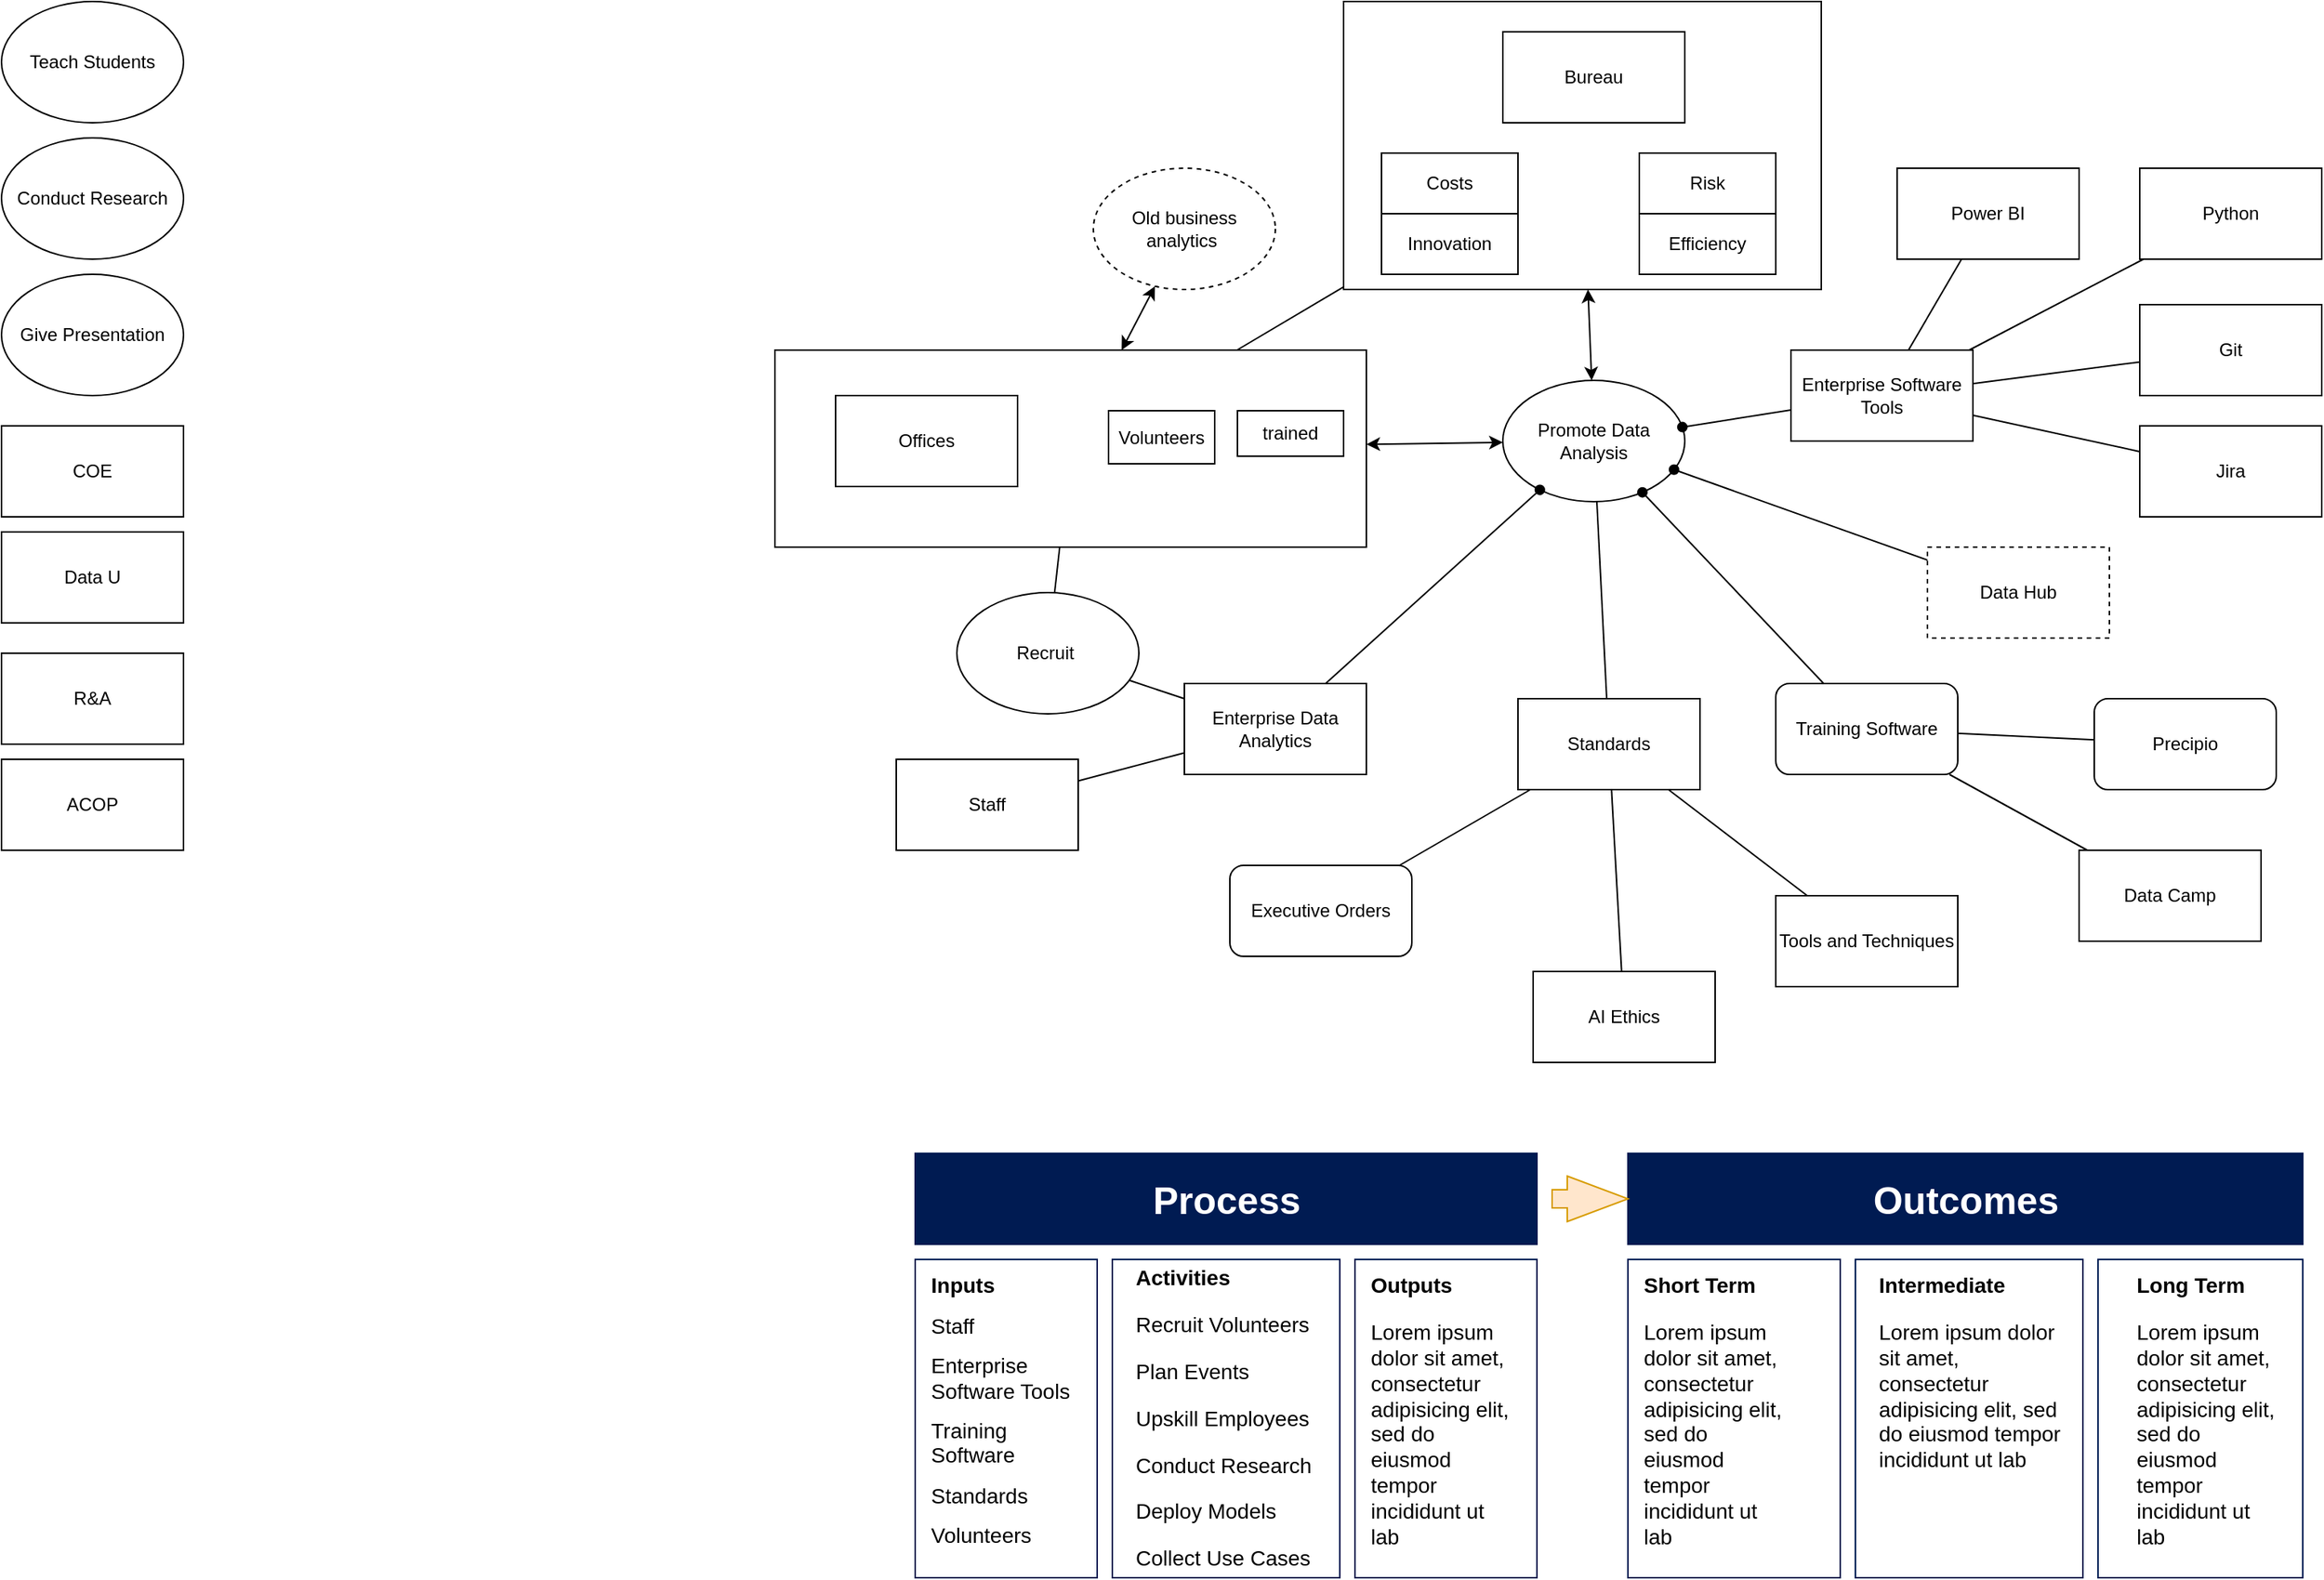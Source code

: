 <mxfile version="20.3.0" type="device"><diagram id="9DhzzYOcivdcySFd0uBv" name="Page-1"><mxGraphModel dx="1422" dy="865" grid="1" gridSize="10" guides="1" tooltips="1" connect="1" arrows="1" fold="1" page="1" pageScale="1" pageWidth="850" pageHeight="1100" math="0" shadow="0"><root><mxCell id="0"/><mxCell id="1" parent="0"/><mxCell id="KbceYVjmG5TU-SaXMYSf-27" value="" style="rounded=0;whiteSpace=wrap;html=1;" vertex="1" parent="1"><mxGeometry x="560" y="450" width="390" height="130" as="geometry"/></mxCell><mxCell id="KbceYVjmG5TU-SaXMYSf-11" value="" style="rounded=0;whiteSpace=wrap;html=1;" vertex="1" parent="1"><mxGeometry x="935" y="220" width="315" height="190" as="geometry"/></mxCell><mxCell id="KbceYVjmG5TU-SaXMYSf-1" value="Data U" style="rounded=0;whiteSpace=wrap;html=1;" vertex="1" parent="1"><mxGeometry x="50" y="570" width="120" height="60" as="geometry"/></mxCell><mxCell id="KbceYVjmG5TU-SaXMYSf-2" value="ACOP" style="rounded=0;whiteSpace=wrap;html=1;" vertex="1" parent="1"><mxGeometry x="50" y="720" width="120" height="60" as="geometry"/></mxCell><mxCell id="KbceYVjmG5TU-SaXMYSf-3" value="COE" style="rounded=0;whiteSpace=wrap;html=1;" vertex="1" parent="1"><mxGeometry x="50" y="500" width="120" height="60" as="geometry"/></mxCell><mxCell id="KbceYVjmG5TU-SaXMYSf-4" value="R&amp;amp;A" style="rounded=0;whiteSpace=wrap;html=1;" vertex="1" parent="1"><mxGeometry x="50" y="650" width="120" height="60" as="geometry"/></mxCell><mxCell id="KbceYVjmG5TU-SaXMYSf-5" value="Conduct Research" style="ellipse;whiteSpace=wrap;html=1;" vertex="1" parent="1"><mxGeometry x="50" y="310" width="120" height="80" as="geometry"/></mxCell><mxCell id="KbceYVjmG5TU-SaXMYSf-6" value="Teach Students" style="ellipse;whiteSpace=wrap;html=1;" vertex="1" parent="1"><mxGeometry x="50" y="220" width="120" height="80" as="geometry"/></mxCell><mxCell id="KbceYVjmG5TU-SaXMYSf-7" value="Give Presentation" style="ellipse;whiteSpace=wrap;html=1;" vertex="1" parent="1"><mxGeometry x="50" y="400" width="120" height="80" as="geometry"/></mxCell><mxCell id="KbceYVjmG5TU-SaXMYSf-8" value="Promote Data Analysis" style="ellipse;whiteSpace=wrap;html=1;" vertex="1" parent="1"><mxGeometry x="1040" y="470" width="120" height="80" as="geometry"/></mxCell><mxCell id="KbceYVjmG5TU-SaXMYSf-9" value="Enterprise Data Analytics" style="rounded=0;whiteSpace=wrap;html=1;" vertex="1" parent="1"><mxGeometry x="830" y="670" width="120" height="60" as="geometry"/></mxCell><mxCell id="KbceYVjmG5TU-SaXMYSf-10" value="Bureau" style="rounded=0;whiteSpace=wrap;html=1;" vertex="1" parent="1"><mxGeometry x="1040" y="240" width="120" height="60" as="geometry"/></mxCell><mxCell id="KbceYVjmG5TU-SaXMYSf-12" value="Costs" style="rounded=0;whiteSpace=wrap;html=1;" vertex="1" parent="1"><mxGeometry x="960" y="320" width="90" height="40" as="geometry"/></mxCell><mxCell id="KbceYVjmG5TU-SaXMYSf-13" value="Innovation" style="rounded=0;whiteSpace=wrap;html=1;" vertex="1" parent="1"><mxGeometry x="960" y="360" width="90" height="40" as="geometry"/></mxCell><mxCell id="KbceYVjmG5TU-SaXMYSf-14" value="" style="endArrow=classic;startArrow=classic;html=1;rounded=0;" edge="1" parent="1" source="KbceYVjmG5TU-SaXMYSf-8" target="KbceYVjmG5TU-SaXMYSf-11"><mxGeometry width="50" height="50" relative="1" as="geometry"><mxPoint x="950" y="520" as="sourcePoint"/><mxPoint x="1000" y="470" as="targetPoint"/></mxGeometry></mxCell><mxCell id="KbceYVjmG5TU-SaXMYSf-15" value="" style="endArrow=oval;html=1;rounded=0;endFill=1;" edge="1" parent="1" source="KbceYVjmG5TU-SaXMYSf-9" target="KbceYVjmG5TU-SaXMYSf-8"><mxGeometry width="50" height="50" relative="1" as="geometry"><mxPoint x="900" y="600" as="sourcePoint"/><mxPoint x="950" y="550" as="targetPoint"/></mxGeometry></mxCell><mxCell id="KbceYVjmG5TU-SaXMYSf-16" value="Data Hub" style="rounded=0;whiteSpace=wrap;html=1;dashed=1;" vertex="1" parent="1"><mxGeometry x="1320" y="580" width="120" height="60" as="geometry"/></mxCell><mxCell id="KbceYVjmG5TU-SaXMYSf-17" value="" style="endArrow=oval;html=1;rounded=0;endFill=1;" edge="1" parent="1" source="KbceYVjmG5TU-SaXMYSf-16" target="KbceYVjmG5TU-SaXMYSf-8"><mxGeometry width="50" height="50" relative="1" as="geometry"><mxPoint x="740" y="420" as="sourcePoint"/><mxPoint x="790" y="370" as="targetPoint"/></mxGeometry></mxCell><mxCell id="KbceYVjmG5TU-SaXMYSf-18" value="Offices" style="rounded=0;whiteSpace=wrap;html=1;" vertex="1" parent="1"><mxGeometry x="600" y="480" width="120" height="60" as="geometry"/></mxCell><mxCell id="KbceYVjmG5TU-SaXMYSf-19" value="" style="endArrow=none;html=1;rounded=0;" edge="1" parent="1" source="KbceYVjmG5TU-SaXMYSf-27" target="KbceYVjmG5TU-SaXMYSf-11"><mxGeometry width="50" height="50" relative="1" as="geometry"><mxPoint x="870" y="440" as="sourcePoint"/><mxPoint x="920" y="390" as="targetPoint"/></mxGeometry></mxCell><mxCell id="KbceYVjmG5TU-SaXMYSf-21" value="Standards" style="rounded=0;whiteSpace=wrap;html=1;" vertex="1" parent="1"><mxGeometry x="1050" y="680" width="120" height="60" as="geometry"/></mxCell><mxCell id="KbceYVjmG5TU-SaXMYSf-22" value="" style="endArrow=none;html=1;rounded=0;" edge="1" parent="1" source="KbceYVjmG5TU-SaXMYSf-8" target="KbceYVjmG5TU-SaXMYSf-21"><mxGeometry width="50" height="50" relative="1" as="geometry"><mxPoint x="870" y="440" as="sourcePoint"/><mxPoint x="920" y="390" as="targetPoint"/></mxGeometry></mxCell><mxCell id="KbceYVjmG5TU-SaXMYSf-23" value="Training Software" style="rounded=1;whiteSpace=wrap;html=1;" vertex="1" parent="1"><mxGeometry x="1220" y="670" width="120" height="60" as="geometry"/></mxCell><mxCell id="KbceYVjmG5TU-SaXMYSf-24" value="Executive Orders" style="rounded=1;whiteSpace=wrap;html=1;" vertex="1" parent="1"><mxGeometry x="860" y="790" width="120" height="60" as="geometry"/></mxCell><mxCell id="KbceYVjmG5TU-SaXMYSf-25" value="" style="endArrow=oval;html=1;rounded=0;endFill=1;" edge="1" parent="1" source="KbceYVjmG5TU-SaXMYSf-23" target="KbceYVjmG5TU-SaXMYSf-8"><mxGeometry width="50" height="50" relative="1" as="geometry"><mxPoint x="870" y="440" as="sourcePoint"/><mxPoint x="920" y="390" as="targetPoint"/></mxGeometry></mxCell><mxCell id="KbceYVjmG5TU-SaXMYSf-26" value="" style="endArrow=none;html=1;rounded=0;startArrow=none;startFill=0;" edge="1" parent="1" source="KbceYVjmG5TU-SaXMYSf-21" target="KbceYVjmG5TU-SaXMYSf-24"><mxGeometry width="50" height="50" relative="1" as="geometry"><mxPoint x="870" y="440" as="sourcePoint"/><mxPoint x="920" y="390" as="targetPoint"/></mxGeometry></mxCell><mxCell id="KbceYVjmG5TU-SaXMYSf-28" value="trained" style="rounded=0;whiteSpace=wrap;html=1;" vertex="1" parent="1"><mxGeometry x="865" y="490" width="70" height="30" as="geometry"/></mxCell><mxCell id="KbceYVjmG5TU-SaXMYSf-30" value="" style="endArrow=classic;startArrow=classic;html=1;rounded=0;" edge="1" parent="1" source="KbceYVjmG5TU-SaXMYSf-27" target="KbceYVjmG5TU-SaXMYSf-8"><mxGeometry width="50" height="50" relative="1" as="geometry"><mxPoint x="870" y="440" as="sourcePoint"/><mxPoint x="920" y="390" as="targetPoint"/></mxGeometry></mxCell><mxCell id="KbceYVjmG5TU-SaXMYSf-33" value="Risk" style="rounded=0;whiteSpace=wrap;html=1;" vertex="1" parent="1"><mxGeometry x="1130" y="320" width="90" height="40" as="geometry"/></mxCell><mxCell id="KbceYVjmG5TU-SaXMYSf-34" value="Efficiency" style="rounded=0;whiteSpace=wrap;html=1;" vertex="1" parent="1"><mxGeometry x="1130" y="360" width="90" height="40" as="geometry"/></mxCell><mxCell id="KbceYVjmG5TU-SaXMYSf-35" value="Old business analytics&amp;nbsp;" style="ellipse;whiteSpace=wrap;html=1;dashed=1;" vertex="1" parent="1"><mxGeometry x="770" y="330" width="120" height="80" as="geometry"/></mxCell><mxCell id="KbceYVjmG5TU-SaXMYSf-36" value="" style="endArrow=classic;startArrow=classic;html=1;rounded=0;" edge="1" parent="1" source="KbceYVjmG5TU-SaXMYSf-35" target="KbceYVjmG5TU-SaXMYSf-27"><mxGeometry width="50" height="50" relative="1" as="geometry"><mxPoint x="1070" y="630" as="sourcePoint"/><mxPoint x="1120" y="580" as="targetPoint"/></mxGeometry></mxCell><mxCell id="KbceYVjmG5TU-SaXMYSf-37" value="Jira" style="rounded=0;whiteSpace=wrap;html=1;" vertex="1" parent="1"><mxGeometry x="1460" y="500" width="120" height="60" as="geometry"/></mxCell><mxCell id="KbceYVjmG5TU-SaXMYSf-39" value="AI Ethics" style="rounded=0;whiteSpace=wrap;html=1;" vertex="1" parent="1"><mxGeometry x="1060" y="860" width="120" height="60" as="geometry"/></mxCell><mxCell id="KbceYVjmG5TU-SaXMYSf-41" value="Tools and Techniques" style="rounded=0;whiteSpace=wrap;html=1;" vertex="1" parent="1"><mxGeometry x="1220" y="810" width="120" height="60" as="geometry"/></mxCell><mxCell id="KbceYVjmG5TU-SaXMYSf-42" value="" style="endArrow=none;html=1;rounded=0;" edge="1" parent="1" source="KbceYVjmG5TU-SaXMYSf-39" target="KbceYVjmG5TU-SaXMYSf-21"><mxGeometry width="50" height="50" relative="1" as="geometry"><mxPoint x="1100" y="590" as="sourcePoint"/><mxPoint x="1150" y="540" as="targetPoint"/></mxGeometry></mxCell><mxCell id="KbceYVjmG5TU-SaXMYSf-43" value="" style="endArrow=none;html=1;rounded=0;" edge="1" parent="1" source="KbceYVjmG5TU-SaXMYSf-41" target="KbceYVjmG5TU-SaXMYSf-21"><mxGeometry width="50" height="50" relative="1" as="geometry"><mxPoint x="1100" y="590" as="sourcePoint"/><mxPoint x="1150" y="540" as="targetPoint"/></mxGeometry></mxCell><mxCell id="KbceYVjmG5TU-SaXMYSf-44" value="Enterprise Software Tools" style="rounded=0;whiteSpace=wrap;html=1;" vertex="1" parent="1"><mxGeometry x="1230" y="450" width="120" height="60" as="geometry"/></mxCell><mxCell id="KbceYVjmG5TU-SaXMYSf-45" value="" style="endArrow=none;html=1;rounded=0;startArrow=oval;startFill=1;" edge="1" parent="1" source="KbceYVjmG5TU-SaXMYSf-8" target="KbceYVjmG5TU-SaXMYSf-44"><mxGeometry width="50" height="50" relative="1" as="geometry"><mxPoint x="1100" y="580" as="sourcePoint"/><mxPoint x="1150" y="530" as="targetPoint"/></mxGeometry></mxCell><mxCell id="KbceYVjmG5TU-SaXMYSf-46" value="Power BI" style="rounded=0;whiteSpace=wrap;html=1;" vertex="1" parent="1"><mxGeometry x="1300" y="330" width="120" height="60" as="geometry"/></mxCell><mxCell id="KbceYVjmG5TU-SaXMYSf-47" value="Python" style="rounded=0;whiteSpace=wrap;html=1;" vertex="1" parent="1"><mxGeometry x="1460" y="330" width="120" height="60" as="geometry"/></mxCell><mxCell id="KbceYVjmG5TU-SaXMYSf-48" value="Git" style="rounded=0;whiteSpace=wrap;html=1;" vertex="1" parent="1"><mxGeometry x="1460" y="420" width="120" height="60" as="geometry"/></mxCell><mxCell id="KbceYVjmG5TU-SaXMYSf-50" value="" style="endArrow=none;html=1;rounded=0;" edge="1" parent="1" source="KbceYVjmG5TU-SaXMYSf-44" target="KbceYVjmG5TU-SaXMYSf-46"><mxGeometry width="50" height="50" relative="1" as="geometry"><mxPoint x="1100" y="580" as="sourcePoint"/><mxPoint x="1150" y="530" as="targetPoint"/></mxGeometry></mxCell><mxCell id="KbceYVjmG5TU-SaXMYSf-51" value="" style="endArrow=none;html=1;rounded=0;" edge="1" parent="1" source="KbceYVjmG5TU-SaXMYSf-44" target="KbceYVjmG5TU-SaXMYSf-47"><mxGeometry width="50" height="50" relative="1" as="geometry"><mxPoint x="1100" y="580" as="sourcePoint"/><mxPoint x="1150" y="530" as="targetPoint"/></mxGeometry></mxCell><mxCell id="KbceYVjmG5TU-SaXMYSf-52" value="" style="endArrow=none;html=1;rounded=0;" edge="1" parent="1" source="KbceYVjmG5TU-SaXMYSf-48" target="KbceYVjmG5TU-SaXMYSf-44"><mxGeometry width="50" height="50" relative="1" as="geometry"><mxPoint x="1100" y="580" as="sourcePoint"/><mxPoint x="1150" y="530" as="targetPoint"/></mxGeometry></mxCell><mxCell id="KbceYVjmG5TU-SaXMYSf-53" value="" style="endArrow=none;html=1;rounded=0;" edge="1" parent="1" source="KbceYVjmG5TU-SaXMYSf-37" target="KbceYVjmG5TU-SaXMYSf-44"><mxGeometry width="50" height="50" relative="1" as="geometry"><mxPoint x="1100" y="580" as="sourcePoint"/><mxPoint x="1150" y="530" as="targetPoint"/></mxGeometry></mxCell><mxCell id="KbceYVjmG5TU-SaXMYSf-55" value="Precipio" style="rounded=1;whiteSpace=wrap;html=1;" vertex="1" parent="1"><mxGeometry x="1430" y="680" width="120" height="60" as="geometry"/></mxCell><mxCell id="KbceYVjmG5TU-SaXMYSf-56" value="Data Camp" style="rounded=0;whiteSpace=wrap;html=1;" vertex="1" parent="1"><mxGeometry x="1420" y="780" width="120" height="60" as="geometry"/></mxCell><mxCell id="KbceYVjmG5TU-SaXMYSf-57" value="" style="endArrow=none;html=1;rounded=0;" edge="1" parent="1" source="KbceYVjmG5TU-SaXMYSf-55" target="KbceYVjmG5TU-SaXMYSf-23"><mxGeometry width="50" height="50" relative="1" as="geometry"><mxPoint x="1100" y="580" as="sourcePoint"/><mxPoint x="1150" y="530" as="targetPoint"/></mxGeometry></mxCell><mxCell id="KbceYVjmG5TU-SaXMYSf-58" value="" style="endArrow=none;html=1;rounded=0;" edge="1" parent="1" source="KbceYVjmG5TU-SaXMYSf-56" target="KbceYVjmG5TU-SaXMYSf-23"><mxGeometry width="50" height="50" relative="1" as="geometry"><mxPoint x="1100" y="580" as="sourcePoint"/><mxPoint x="1150" y="530" as="targetPoint"/></mxGeometry></mxCell><mxCell id="KbceYVjmG5TU-SaXMYSf-59" value="Staff" style="rounded=0;whiteSpace=wrap;html=1;" vertex="1" parent="1"><mxGeometry x="640" y="720" width="120" height="60" as="geometry"/></mxCell><mxCell id="KbceYVjmG5TU-SaXMYSf-60" value="Volunteers" style="rounded=0;whiteSpace=wrap;html=1;" vertex="1" parent="1"><mxGeometry x="780" y="490" width="70" height="35" as="geometry"/></mxCell><mxCell id="KbceYVjmG5TU-SaXMYSf-61" value="" style="endArrow=none;html=1;rounded=0;" edge="1" parent="1" source="KbceYVjmG5TU-SaXMYSf-27" target="KbceYVjmG5TU-SaXMYSf-63"><mxGeometry width="50" height="50" relative="1" as="geometry"><mxPoint x="1100" y="580" as="sourcePoint"/><mxPoint x="1150" y="530" as="targetPoint"/></mxGeometry></mxCell><mxCell id="KbceYVjmG5TU-SaXMYSf-62" value="" style="endArrow=none;html=1;rounded=0;" edge="1" parent="1" source="KbceYVjmG5TU-SaXMYSf-59" target="KbceYVjmG5TU-SaXMYSf-9"><mxGeometry width="50" height="50" relative="1" as="geometry"><mxPoint x="1100" y="580" as="sourcePoint"/><mxPoint x="1150" y="530" as="targetPoint"/></mxGeometry></mxCell><mxCell id="KbceYVjmG5TU-SaXMYSf-63" value="Recruit&amp;nbsp;" style="ellipse;whiteSpace=wrap;html=1;" vertex="1" parent="1"><mxGeometry x="680" y="610" width="120" height="80" as="geometry"/></mxCell><mxCell id="KbceYVjmG5TU-SaXMYSf-65" value="" style="endArrow=none;html=1;rounded=0;" edge="1" parent="1" source="KbceYVjmG5TU-SaXMYSf-63" target="KbceYVjmG5TU-SaXMYSf-9"><mxGeometry width="50" height="50" relative="1" as="geometry"><mxPoint x="1100" y="580" as="sourcePoint"/><mxPoint x="1150" y="530" as="targetPoint"/></mxGeometry></mxCell><mxCell id="KbceYVjmG5TU-SaXMYSf-66" value="&lt;font size=&quot;1&quot; color=&quot;#ffffff&quot;&gt;&lt;b style=&quot;font-size: 25px;&quot;&gt;Process&lt;/b&gt;&lt;/font&gt;" style="rounded=0;whiteSpace=wrap;html=1;strokeColor=#001B52;fillColor=#001B52;" vertex="1" parent="1"><mxGeometry x="652.5" y="980" width="410" height="60" as="geometry"/></mxCell><mxCell id="KbceYVjmG5TU-SaXMYSf-67" value="&lt;b&gt;&lt;font color=&quot;#ffffff&quot; style=&quot;font-size: 25px;&quot;&gt;Outcomes&lt;/font&gt;&lt;/b&gt;" style="rounded=0;whiteSpace=wrap;html=1;strokeColor=#001B52;fillColor=#001B52;" vertex="1" parent="1"><mxGeometry x="1122.5" y="980" width="445" height="60" as="geometry"/></mxCell><mxCell id="KbceYVjmG5TU-SaXMYSf-68" value="" style="rounded=0;whiteSpace=wrap;html=1;strokeColor=#001B52;fontSize=25;fontColor=#FFFFFF;fillColor=#FFFFFF;" vertex="1" parent="1"><mxGeometry x="652.5" y="1050" width="120" height="210" as="geometry"/></mxCell><mxCell id="KbceYVjmG5TU-SaXMYSf-69" value="&lt;h1 style=&quot;font-size: 14px;&quot;&gt;&lt;span style=&quot;color: rgb(0, 0, 0); background-color: initial;&quot;&gt;Inputs&lt;/span&gt;&lt;/h1&gt;&lt;h1 style=&quot;font-size: 14px;&quot;&gt;&lt;span style=&quot;color: rgb(0, 0, 0); background-color: initial; font-weight: normal;&quot;&gt;Staff&amp;nbsp;&lt;/span&gt;&lt;/h1&gt;&lt;h1 style=&quot;font-size: 14px;&quot;&gt;&lt;span style=&quot;color: rgb(0, 0, 0); background-color: initial; font-weight: normal;&quot;&gt;Enterprise Software Tools&amp;nbsp;&lt;/span&gt;&lt;/h1&gt;&lt;h1 style=&quot;font-size: 14px;&quot;&gt;&lt;span style=&quot;color: rgb(0, 0, 0); background-color: initial; font-weight: normal;&quot;&gt;Training Software&amp;nbsp;&lt;/span&gt;&lt;/h1&gt;&lt;h1 style=&quot;font-size: 14px;&quot;&gt;&lt;span style=&quot;color: rgb(0, 0, 0); background-color: initial; font-weight: normal;&quot;&gt;Standards&amp;nbsp;&lt;/span&gt;&lt;/h1&gt;&lt;h1 style=&quot;font-size: 14px;&quot;&gt;&lt;span style=&quot;color: rgb(0, 0, 0); background-color: initial; font-weight: normal;&quot;&gt;Volunteers&lt;/span&gt;&lt;/h1&gt;" style="text;html=1;strokeColor=none;fillColor=none;spacing=5;spacingTop=-20;whiteSpace=wrap;overflow=hidden;rounded=0;fontSize=25;fontColor=#FFFFFF;" vertex="1" parent="1"><mxGeometry x="657.5" y="1060" width="105" height="190" as="geometry"/></mxCell><mxCell id="KbceYVjmG5TU-SaXMYSf-70" value="" style="rounded=0;whiteSpace=wrap;html=1;strokeColor=#001B52;fontSize=25;fontColor=#FFFFFF;fillColor=#FFFFFF;" vertex="1" parent="1"><mxGeometry x="782.5" y="1050" width="150" height="210" as="geometry"/></mxCell><mxCell id="KbceYVjmG5TU-SaXMYSf-71" value="&lt;h1 style=&quot;font-size: 14px;&quot;&gt;&lt;font style=&quot;font-size: 14px;&quot; color=&quot;#000000&quot;&gt;Activities&lt;/font&gt;&lt;/h1&gt;&lt;p style=&quot;font-size: 14px;&quot;&gt;&lt;font style=&quot;font-size: 14px;&quot; color=&quot;#000000&quot;&gt;Recruit Volunteers&amp;nbsp;&lt;/font&gt;&lt;/p&gt;&lt;p style=&quot;font-size: 14px;&quot;&gt;&lt;font style=&quot;font-size: 14px;&quot; color=&quot;#000000&quot;&gt;Plan Events&amp;nbsp;&lt;/font&gt;&lt;/p&gt;&lt;p style=&quot;font-size: 14px;&quot;&gt;&lt;font style=&quot;font-size: 14px;&quot; color=&quot;#000000&quot;&gt;Upskill Employees&amp;nbsp;&lt;/font&gt;&lt;/p&gt;&lt;p style=&quot;font-size: 14px;&quot;&gt;&lt;font style=&quot;font-size: 14px;&quot; color=&quot;#000000&quot;&gt;Conduct Research&amp;nbsp;&lt;/font&gt;&lt;/p&gt;&lt;p style=&quot;font-size: 14px;&quot;&gt;&lt;font style=&quot;font-size: 14px;&quot; color=&quot;#000000&quot;&gt;Deploy Models&amp;nbsp;&lt;/font&gt;&lt;/p&gt;&lt;p style=&quot;font-size: 14px;&quot;&gt;&lt;font color=&quot;#000000&quot;&gt;Collect Use Cases&lt;/font&gt;&lt;/p&gt;" style="text;html=1;strokeColor=none;fillColor=none;spacing=5;spacingTop=-20;whiteSpace=wrap;overflow=hidden;rounded=0;fontSize=25;fontColor=#FFFFFF;" vertex="1" parent="1"><mxGeometry x="792.5" y="1055" width="130" height="200" as="geometry"/></mxCell><mxCell id="KbceYVjmG5TU-SaXMYSf-72" value="" style="rounded=0;whiteSpace=wrap;html=1;strokeColor=#001B52;fontSize=25;fontColor=#FFFFFF;fillColor=#FFFFFF;" vertex="1" parent="1"><mxGeometry x="942.5" y="1050" width="120" height="210" as="geometry"/></mxCell><mxCell id="KbceYVjmG5TU-SaXMYSf-73" value="&lt;h1 style=&quot;font-size: 14px;&quot;&gt;&lt;font style=&quot;font-size: 14px;&quot; color=&quot;#000000&quot;&gt;Outputs&lt;/font&gt;&lt;/h1&gt;&lt;p style=&quot;font-size: 14px;&quot;&gt;&lt;font style=&quot;font-size: 14px;&quot; color=&quot;#000000&quot;&gt;Lorem ipsum dolor sit amet, consectetur adipisicing elit, sed do eiusmod tempor incididunt ut lab&lt;/font&gt;&lt;/p&gt;" style="text;html=1;strokeColor=none;fillColor=none;spacing=5;spacingTop=-20;whiteSpace=wrap;overflow=hidden;rounded=0;fontSize=25;fontColor=#FFFFFF;" vertex="1" parent="1"><mxGeometry x="947.5" y="1060" width="105" height="190" as="geometry"/></mxCell><mxCell id="KbceYVjmG5TU-SaXMYSf-74" value="" style="rounded=0;whiteSpace=wrap;html=1;strokeColor=#001B52;fontSize=25;fontColor=#FFFFFF;fillColor=#FFFFFF;" vertex="1" parent="1"><mxGeometry x="1122.5" y="1050" width="140" height="210" as="geometry"/></mxCell><mxCell id="KbceYVjmG5TU-SaXMYSf-75" value="&lt;h1 style=&quot;font-size: 14px;&quot;&gt;&lt;font style=&quot;font-size: 14px;&quot; color=&quot;#000000&quot;&gt;Short Term&lt;/font&gt;&lt;/h1&gt;&lt;p style=&quot;font-size: 14px;&quot;&gt;&lt;font style=&quot;font-size: 14px;&quot; color=&quot;#000000&quot;&gt;Lorem ipsum dolor sit amet, consectetur adipisicing elit, sed do eiusmod tempor incididunt ut lab&lt;/font&gt;&lt;/p&gt;" style="text;html=1;strokeColor=none;fillColor=none;spacing=5;spacingTop=-20;whiteSpace=wrap;overflow=hidden;rounded=0;fontSize=25;fontColor=#FFFFFF;" vertex="1" parent="1"><mxGeometry x="1127.5" y="1060" width="105" height="190" as="geometry"/></mxCell><mxCell id="KbceYVjmG5TU-SaXMYSf-76" value="" style="rounded=0;whiteSpace=wrap;html=1;strokeColor=#001B52;fontSize=25;fontColor=#FFFFFF;fillColor=#FFFFFF;" vertex="1" parent="1"><mxGeometry x="1272.5" y="1050" width="150" height="210" as="geometry"/></mxCell><mxCell id="KbceYVjmG5TU-SaXMYSf-77" value="&lt;h1 style=&quot;font-size: 14px;&quot;&gt;&lt;font style=&quot;font-size: 14px;&quot; color=&quot;#000000&quot;&gt;Intermediate&lt;/font&gt;&lt;/h1&gt;&lt;p style=&quot;font-size: 14px;&quot;&gt;&lt;font style=&quot;font-size: 14px;&quot; color=&quot;#000000&quot;&gt;Lorem ipsum dolor sit amet, consectetur adipisicing elit, sed do eiusmod tempor incididunt ut lab&lt;/font&gt;&lt;/p&gt;" style="text;html=1;strokeColor=none;fillColor=none;spacing=5;spacingTop=-20;whiteSpace=wrap;overflow=hidden;rounded=0;fontSize=25;fontColor=#FFFFFF;" vertex="1" parent="1"><mxGeometry x="1282.5" y="1060" width="130" height="190" as="geometry"/></mxCell><mxCell id="KbceYVjmG5TU-SaXMYSf-78" value="" style="rounded=0;whiteSpace=wrap;html=1;strokeColor=#001B52;fontSize=25;fontColor=#FFFFFF;fillColor=#FFFFFF;" vertex="1" parent="1"><mxGeometry x="1432.5" y="1050" width="135" height="210" as="geometry"/></mxCell><mxCell id="KbceYVjmG5TU-SaXMYSf-79" value="&lt;h1 style=&quot;font-size: 14px;&quot;&gt;&lt;font style=&quot;font-size: 14px;&quot; color=&quot;#000000&quot;&gt;Long Term&lt;/font&gt;&lt;/h1&gt;&lt;p style=&quot;font-size: 14px;&quot;&gt;&lt;font style=&quot;font-size: 14px;&quot; color=&quot;#000000&quot;&gt;Lorem ipsum dolor sit amet, consectetur adipisicing elit, sed do eiusmod tempor incididunt ut lab&lt;/font&gt;&lt;/p&gt;" style="text;html=1;strokeColor=none;fillColor=none;spacing=5;spacingTop=-20;whiteSpace=wrap;overflow=hidden;rounded=0;fontSize=25;fontColor=#FFFFFF;" vertex="1" parent="1"><mxGeometry x="1452.5" y="1060" width="105" height="190" as="geometry"/></mxCell><mxCell id="KbceYVjmG5TU-SaXMYSf-80" value="" style="html=1;shadow=0;dashed=0;align=center;verticalAlign=middle;shape=mxgraph.arrows2.arrow;dy=0.6;dx=40;notch=0;strokeColor=#d79b00;fontSize=14;fillColor=#ffe6cc;" vertex="1" parent="1"><mxGeometry x="1072.5" y="995" width="50" height="30" as="geometry"/></mxCell></root></mxGraphModel></diagram></mxfile>